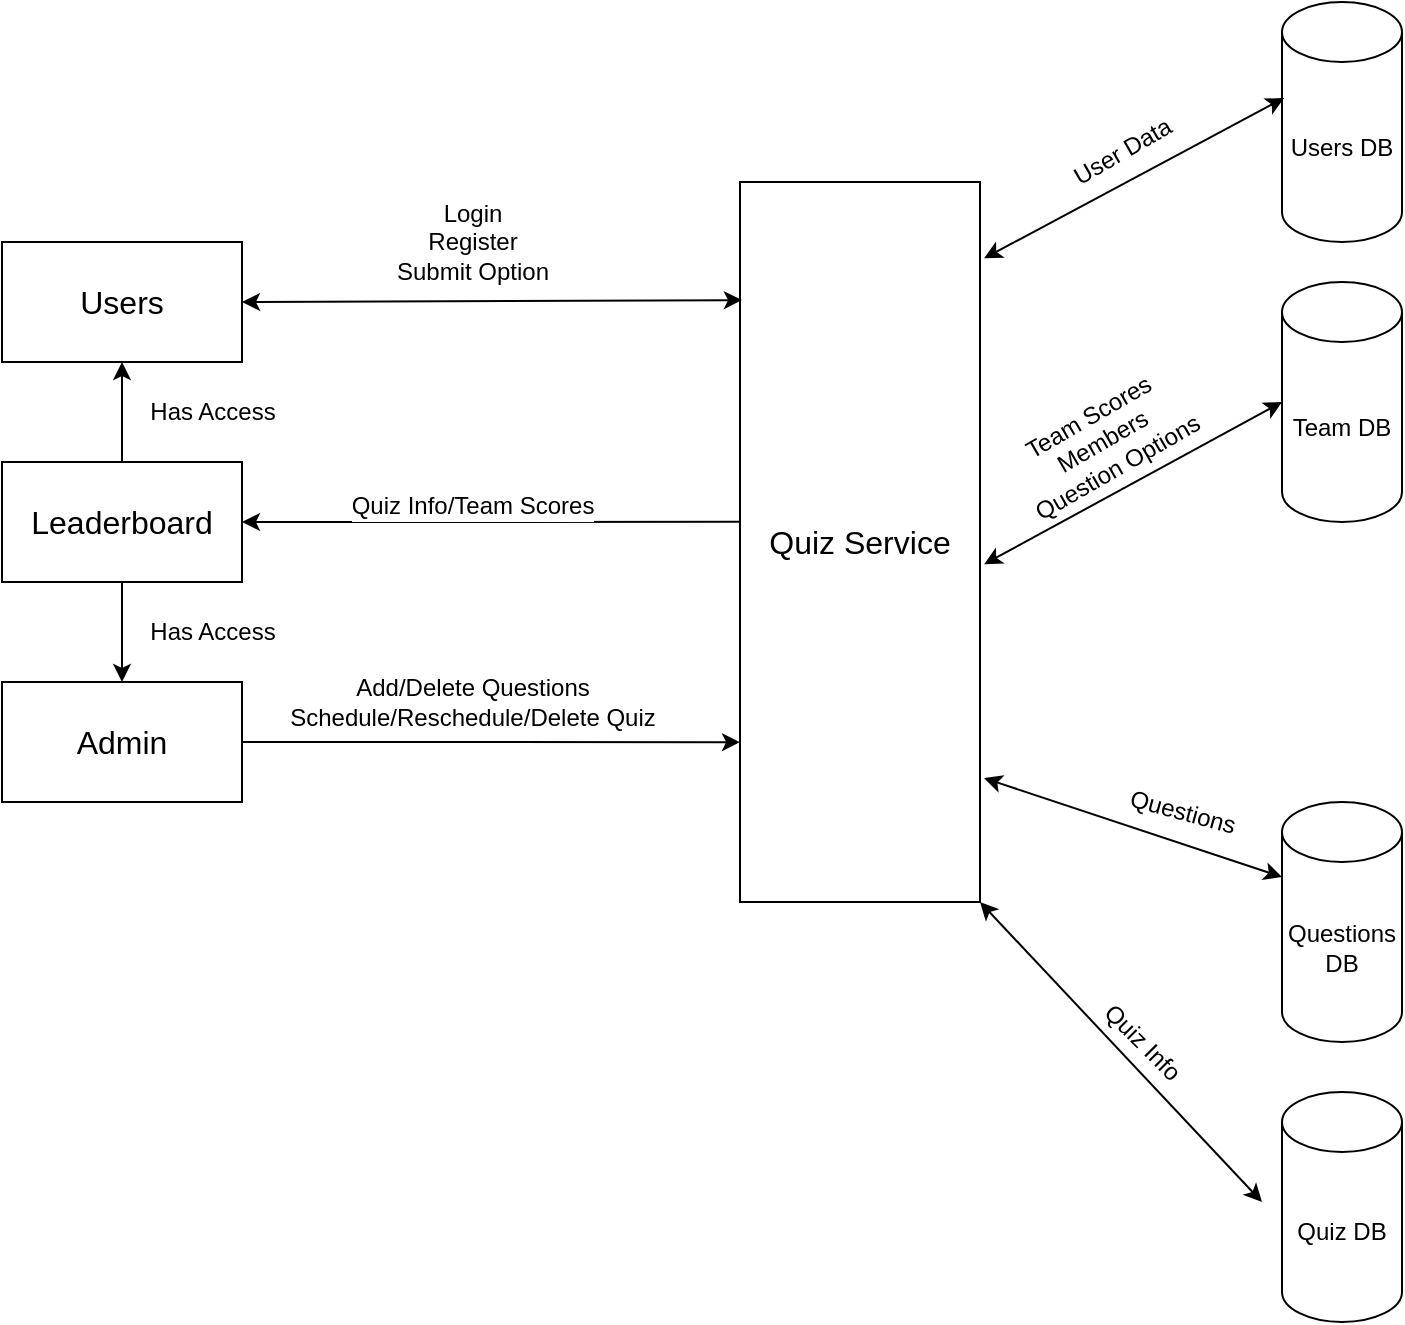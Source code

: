 <mxfile version="20.4.0" type="device"><diagram id="C5RBs43oDa-KdzZeNtuy" name="Page-1"><mxGraphModel dx="1422" dy="758" grid="1" gridSize="10" guides="1" tooltips="1" connect="1" arrows="1" fold="1" page="1" pageScale="1" pageWidth="827" pageHeight="1169" math="0" shadow="0"><root><mxCell id="WIyWlLk6GJQsqaUBKTNV-0"/><mxCell id="WIyWlLk6GJQsqaUBKTNV-1" parent="WIyWlLk6GJQsqaUBKTNV-0"/><mxCell id="n9yeIMPK_0tPok9DgxrS-1" value="&lt;font style=&quot;font-size: 16px;&quot;&gt;Users&lt;/font&gt;" style="rounded=0;whiteSpace=wrap;html=1;" parent="WIyWlLk6GJQsqaUBKTNV-1" vertex="1"><mxGeometry x="80" y="120" width="120" height="60" as="geometry"/></mxCell><mxCell id="n9yeIMPK_0tPok9DgxrS-2" value="&lt;font style=&quot;font-size: 16px;&quot;&gt;Quiz Service&lt;/font&gt;" style="rounded=0;whiteSpace=wrap;html=1;" parent="WIyWlLk6GJQsqaUBKTNV-1" vertex="1"><mxGeometry x="449" y="90" width="120" height="360" as="geometry"/></mxCell><mxCell id="n9yeIMPK_0tPok9DgxrS-7" value="Users DB" style="shape=cylinder3;whiteSpace=wrap;html=1;boundedLbl=1;backgroundOutline=1;size=15;labelBackgroundColor=none;fontSize=12;" parent="WIyWlLk6GJQsqaUBKTNV-1" vertex="1"><mxGeometry x="720" width="60" height="120" as="geometry"/></mxCell><mxCell id="n9yeIMPK_0tPok9DgxrS-10" value="User Data" style="text;html=1;align=center;verticalAlign=middle;resizable=0;points=[];autosize=1;strokeColor=none;fillColor=none;fontSize=12;rotation=-30;" parent="WIyWlLk6GJQsqaUBKTNV-1" vertex="1"><mxGeometry x="600" y="60" width="80" height="30" as="geometry"/></mxCell><mxCell id="n9yeIMPK_0tPok9DgxrS-11" value="Team DB" style="shape=cylinder3;whiteSpace=wrap;html=1;boundedLbl=1;backgroundOutline=1;size=15;labelBackgroundColor=none;fontSize=12;" parent="WIyWlLk6GJQsqaUBKTNV-1" vertex="1"><mxGeometry x="720" y="140" width="60" height="120" as="geometry"/></mxCell><mxCell id="n9yeIMPK_0tPok9DgxrS-13" value="" style="endArrow=classic;startArrow=classic;html=1;rounded=0;fontSize=12;entryX=0;entryY=0.5;entryDx=0;entryDy=0;entryPerimeter=0;exitX=1.017;exitY=0.531;exitDx=0;exitDy=0;exitPerimeter=0;" parent="WIyWlLk6GJQsqaUBKTNV-1" source="n9yeIMPK_0tPok9DgxrS-2" target="n9yeIMPK_0tPok9DgxrS-11" edge="1"><mxGeometry width="50" height="50" relative="1" as="geometry"><mxPoint x="380" y="390" as="sourcePoint"/><mxPoint x="430" y="340" as="targetPoint"/></mxGeometry></mxCell><mxCell id="n9yeIMPK_0tPok9DgxrS-14" value="Team Scores&lt;br&gt;Members&lt;br&gt;Question Options" style="text;html=1;align=center;verticalAlign=middle;resizable=0;points=[];autosize=1;strokeColor=none;fillColor=none;fontSize=12;rotation=-30;" parent="WIyWlLk6GJQsqaUBKTNV-1" vertex="1"><mxGeometry x="570" y="190" width="120" height="60" as="geometry"/></mxCell><mxCell id="n9yeIMPK_0tPok9DgxrS-15" value="Questions DB" style="shape=cylinder3;whiteSpace=wrap;html=1;boundedLbl=1;backgroundOutline=1;size=15;labelBackgroundColor=none;fontSize=12;" parent="WIyWlLk6GJQsqaUBKTNV-1" vertex="1"><mxGeometry x="720" y="400" width="60" height="120" as="geometry"/></mxCell><mxCell id="n9yeIMPK_0tPok9DgxrS-16" value="" style="endArrow=classic;startArrow=classic;html=1;rounded=0;fontSize=12;exitX=1.017;exitY=0.106;exitDx=0;exitDy=0;exitPerimeter=0;entryX=0.017;entryY=0.4;entryDx=0;entryDy=0;entryPerimeter=0;" parent="WIyWlLk6GJQsqaUBKTNV-1" source="n9yeIMPK_0tPok9DgxrS-2" target="n9yeIMPK_0tPok9DgxrS-7" edge="1"><mxGeometry width="50" height="50" relative="1" as="geometry"><mxPoint x="380" y="370" as="sourcePoint"/><mxPoint x="430" y="320" as="targetPoint"/></mxGeometry></mxCell><mxCell id="n9yeIMPK_0tPok9DgxrS-17" value="" style="endArrow=classic;startArrow=classic;html=1;rounded=0;fontSize=12;exitX=0;exitY=0;exitDx=0;exitDy=37.5;exitPerimeter=0;entryX=1.017;entryY=0.828;entryDx=0;entryDy=0;entryPerimeter=0;" parent="WIyWlLk6GJQsqaUBKTNV-1" source="n9yeIMPK_0tPok9DgxrS-15" target="n9yeIMPK_0tPok9DgxrS-2" edge="1"><mxGeometry width="50" height="50" relative="1" as="geometry"><mxPoint x="380" y="370" as="sourcePoint"/><mxPoint x="430" y="320" as="targetPoint"/></mxGeometry></mxCell><mxCell id="n9yeIMPK_0tPok9DgxrS-19" value="Login&lt;br&gt;Register&lt;br&gt;Submit Option" style="text;html=1;align=center;verticalAlign=middle;resizable=0;points=[];autosize=1;strokeColor=none;fillColor=none;fontSize=12;" parent="WIyWlLk6GJQsqaUBKTNV-1" vertex="1"><mxGeometry x="265" y="90" width="100" height="60" as="geometry"/></mxCell><mxCell id="n9yeIMPK_0tPok9DgxrS-20" value="Questions" style="text;html=1;align=center;verticalAlign=middle;resizable=0;points=[];autosize=1;strokeColor=none;fillColor=none;fontSize=12;rotation=15;" parent="WIyWlLk6GJQsqaUBKTNV-1" vertex="1"><mxGeometry x="630" y="390" width="80" height="30" as="geometry"/></mxCell><mxCell id="QEj__g4Kdbw8TnzPc2UZ-6" style="edgeStyle=orthogonalEdgeStyle;rounded=0;orthogonalLoop=1;jettySize=auto;html=1;exitX=1;exitY=0.5;exitDx=0;exitDy=0;entryX=0;entryY=0.778;entryDx=0;entryDy=0;entryPerimeter=0;" edge="1" parent="WIyWlLk6GJQsqaUBKTNV-1" source="n9yeIMPK_0tPok9DgxrS-21" target="n9yeIMPK_0tPok9DgxrS-2"><mxGeometry relative="1" as="geometry"/></mxCell><mxCell id="n9yeIMPK_0tPok9DgxrS-21" value="&lt;font style=&quot;font-size: 16px;&quot;&gt;Admin&lt;/font&gt;" style="rounded=0;whiteSpace=wrap;html=1;labelBackgroundColor=none;fontSize=12;" parent="WIyWlLk6GJQsqaUBKTNV-1" vertex="1"><mxGeometry x="80" y="340" width="120" height="60" as="geometry"/></mxCell><mxCell id="QEj__g4Kdbw8TnzPc2UZ-0" value="Quiz DB" style="shape=cylinder3;whiteSpace=wrap;html=1;boundedLbl=1;backgroundOutline=1;size=15;" vertex="1" parent="WIyWlLk6GJQsqaUBKTNV-1"><mxGeometry x="720" y="545" width="60" height="115" as="geometry"/></mxCell><mxCell id="QEj__g4Kdbw8TnzPc2UZ-1" value="" style="endArrow=classic;startArrow=classic;html=1;rounded=0;exitX=1;exitY=1;exitDx=0;exitDy=0;" edge="1" parent="WIyWlLk6GJQsqaUBKTNV-1" source="n9yeIMPK_0tPok9DgxrS-2"><mxGeometry width="50" height="50" relative="1" as="geometry"><mxPoint x="550" y="370" as="sourcePoint"/><mxPoint x="710" y="600" as="targetPoint"/></mxGeometry></mxCell><mxCell id="QEj__g4Kdbw8TnzPc2UZ-3" value="Quiz Info" style="text;html=1;align=center;verticalAlign=middle;resizable=0;points=[];autosize=1;strokeColor=none;fillColor=none;rotation=45;" vertex="1" parent="WIyWlLk6GJQsqaUBKTNV-1"><mxGeometry x="615" y="505" width="70" height="30" as="geometry"/></mxCell><mxCell id="QEj__g4Kdbw8TnzPc2UZ-7" value="Add/Delete Questions&lt;br&gt;Schedule/Reschedule/Delete Quiz" style="text;html=1;align=center;verticalAlign=middle;resizable=0;points=[];autosize=1;strokeColor=none;fillColor=none;" vertex="1" parent="WIyWlLk6GJQsqaUBKTNV-1"><mxGeometry x="210" y="330" width="210" height="40" as="geometry"/></mxCell><mxCell id="QEj__g4Kdbw8TnzPc2UZ-8" value="&lt;font style=&quot;font-size: 16px;&quot;&gt;Leaderboard&lt;/font&gt;" style="rounded=0;whiteSpace=wrap;html=1;" vertex="1" parent="WIyWlLk6GJQsqaUBKTNV-1"><mxGeometry x="80" y="230" width="120" height="60" as="geometry"/></mxCell><mxCell id="QEj__g4Kdbw8TnzPc2UZ-9" value="" style="endArrow=classic;html=1;rounded=0;fontSize=16;entryX=1;entryY=0.5;entryDx=0;entryDy=0;exitX=0;exitY=0.472;exitDx=0;exitDy=0;exitPerimeter=0;" edge="1" parent="WIyWlLk6GJQsqaUBKTNV-1" source="n9yeIMPK_0tPok9DgxrS-2" target="QEj__g4Kdbw8TnzPc2UZ-8"><mxGeometry width="50" height="50" relative="1" as="geometry"><mxPoint x="550" y="360" as="sourcePoint"/><mxPoint x="600" y="310" as="targetPoint"/></mxGeometry></mxCell><mxCell id="QEj__g4Kdbw8TnzPc2UZ-11" value="&lt;font style=&quot;font-size: 12px;&quot;&gt;Quiz Info/Team Scores&lt;/font&gt;" style="edgeLabel;html=1;align=center;verticalAlign=middle;resizable=0;points=[];fontSize=16;" vertex="1" connectable="0" parent="QEj__g4Kdbw8TnzPc2UZ-9"><mxGeometry x="0.092" y="1" relative="1" as="geometry"><mxPoint x="2" y="-11" as="offset"/></mxGeometry></mxCell><mxCell id="QEj__g4Kdbw8TnzPc2UZ-10" value="" style="endArrow=classic;startArrow=classic;html=1;rounded=0;fontSize=16;exitX=1;exitY=0.5;exitDx=0;exitDy=0;entryX=0.008;entryY=0.164;entryDx=0;entryDy=0;entryPerimeter=0;" edge="1" parent="WIyWlLk6GJQsqaUBKTNV-1" source="n9yeIMPK_0tPok9DgxrS-1" target="n9yeIMPK_0tPok9DgxrS-2"><mxGeometry width="50" height="50" relative="1" as="geometry"><mxPoint x="550" y="360" as="sourcePoint"/><mxPoint x="600" y="310" as="targetPoint"/></mxGeometry></mxCell><mxCell id="QEj__g4Kdbw8TnzPc2UZ-12" value="" style="endArrow=classic;html=1;rounded=0;fontSize=12;exitX=0.5;exitY=1;exitDx=0;exitDy=0;entryX=0.5;entryY=0;entryDx=0;entryDy=0;" edge="1" parent="WIyWlLk6GJQsqaUBKTNV-1" source="QEj__g4Kdbw8TnzPc2UZ-8" target="n9yeIMPK_0tPok9DgxrS-21"><mxGeometry width="50" height="50" relative="1" as="geometry"><mxPoint x="550" y="360" as="sourcePoint"/><mxPoint x="600" y="310" as="targetPoint"/></mxGeometry></mxCell><mxCell id="QEj__g4Kdbw8TnzPc2UZ-13" value="" style="endArrow=classic;html=1;rounded=0;fontSize=12;exitX=0.5;exitY=0;exitDx=0;exitDy=0;entryX=0.5;entryY=1;entryDx=0;entryDy=0;" edge="1" parent="WIyWlLk6GJQsqaUBKTNV-1" source="QEj__g4Kdbw8TnzPc2UZ-8" target="n9yeIMPK_0tPok9DgxrS-1"><mxGeometry width="50" height="50" relative="1" as="geometry"><mxPoint x="550" y="360" as="sourcePoint"/><mxPoint x="600" y="310" as="targetPoint"/></mxGeometry></mxCell><mxCell id="QEj__g4Kdbw8TnzPc2UZ-14" value="Has Access" style="text;html=1;align=center;verticalAlign=middle;resizable=0;points=[];autosize=1;strokeColor=none;fillColor=none;fontSize=12;" vertex="1" parent="WIyWlLk6GJQsqaUBKTNV-1"><mxGeometry x="140" y="190" width="90" height="30" as="geometry"/></mxCell><mxCell id="QEj__g4Kdbw8TnzPc2UZ-15" value="Has Access" style="text;html=1;align=center;verticalAlign=middle;resizable=0;points=[];autosize=1;strokeColor=none;fillColor=none;fontSize=12;" vertex="1" parent="WIyWlLk6GJQsqaUBKTNV-1"><mxGeometry x="140" y="300" width="90" height="30" as="geometry"/></mxCell></root></mxGraphModel></diagram></mxfile>